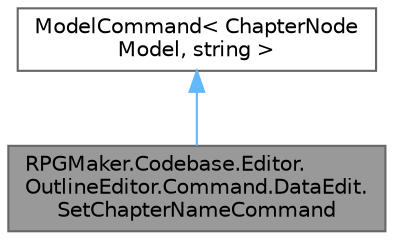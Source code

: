 digraph "RPGMaker.Codebase.Editor.OutlineEditor.Command.DataEdit.SetChapterNameCommand"
{
 // LATEX_PDF_SIZE
  bgcolor="transparent";
  edge [fontname=Helvetica,fontsize=10,labelfontname=Helvetica,labelfontsize=10];
  node [fontname=Helvetica,fontsize=10,shape=box,height=0.2,width=0.4];
  Node1 [id="Node000001",label="RPGMaker.Codebase.Editor.\lOutlineEditor.Command.DataEdit.\lSetChapterNameCommand",height=0.2,width=0.4,color="gray40", fillcolor="grey60", style="filled", fontcolor="black",tooltip="😁 章名命令設定"];
  Node2 -> Node1 [id="edge1_Node000001_Node000002",dir="back",color="steelblue1",style="solid",tooltip=" "];
  Node2 [id="Node000002",label="ModelCommand\< ChapterNode\lModel, string \>",height=0.2,width=0.4,color="gray40", fillcolor="white", style="filled",tooltip=" "];
}
